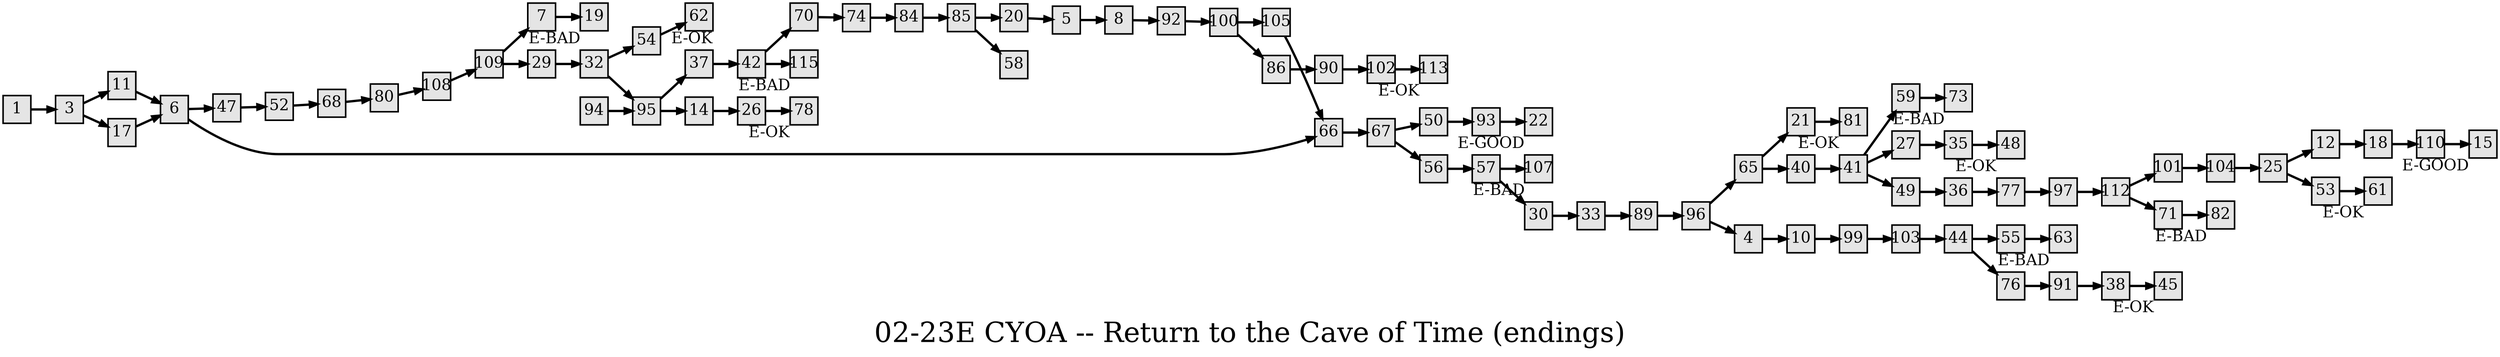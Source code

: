 digraph g{
  graph [ label="02-23E CYOA -- Return to the Cave of Time (endings)" rankdir=LR, ordering=out, fontsize=36, nodesep="0.35", ranksep="0.45"];
  node  [shape=rect, penwidth=2, fontsize=20, style=filled, fillcolor=grey90, margin="0,0", labelfloat=true, regular=true, fixedsize=true];
  edge  [labelfloat=true, penwidth=3, fontsize=12];
  // ---;
  // group  : Katz;
  // id     : 02-23;
  // gbid   : 521;
  // series : CYOA;
  // title  : Return to the Cave of Time;
  // author : Edward Packard;
  // credit:;
  // - name : Ryan Leach;
  // role : encoder;
  // date : 2017-09-01;
  // - name : Jeremy Douglass;
  // role : editor;
  // date : 2017-10-19;
  // render:;
  // - name   : ?;
  // styles : ?;
  // engine : dot;
  // comment: >;
  
  // ---;
  
  // From | To | Label;
  
  1 -> 3;
  3 -> 11;	// see the beginning of time
  3 -> 17;	// see the end of time
  4 -> 10;
  5 -> 8;
  6 -> 47;	// choose the future
  6 -> 66;	// choose the past
  7 -> 19;
  8 -> 92;
  10 -> 99;
  11 -> 6;
  12 -> 18;
  14 -> 26;
  15	[ xlabel="E-GOOD" ];	// Tahiti
  17 -> 6;
  18 -> 110;
  19	[ xlabel="E-BAD" ];	// War
  20 -> 5;
  21 -> 81;
  22	[ xlabel="E-GOOD" ];	// Return home with caveman
  25 -> 12;	// escape through porthole and swim
  25 -> 53;	// stay on ship
  26 -> 78;
  27 -> 35;
  29 -> 32;
  30 -> 33;
  32 -> 54;	// shuttle to Alpha Alpha (advanced civ)
  32 -> 95;	// shuttle to Earth
  33 -> 89;
  35 -> 48;
  36 -> 77;
  37 -> 42;
  38 -> 45;
  40 -> 41;
  41 -> 59;	// walk south for warmth
  41 -> 27;	// stay in camp through winter
  41 -> 49;	// return to Cave of Time; take chances with giant cave bear
  42 -> 70;	// jump back into space capsule
  42 -> 115;	// watch what happens
  44 -> 55;	// (on Atlantic slave ship) try to free the slaves
  44 -> 76;	// try to talk to the captain
  45	[ xlabel="E-OK" ];	// Changed Captain's views on slavery but without changing history
  47 -> 52;
  48	[ xlabel="E-OK" ];	// Survive winter; promise of becoming chief
  49 -> 36;
  50 -> 93;
  52 -> 68;
  53 -> 61;
  54 -> 62;
  55 -> 63;
  56 -> 57;
  57 -> 107;	// risk eating mushrooms
  57 -> 30;	// don't risk it
  58;	// live forever as space commander
  59 -> 73;
  61	[ xlabel="E-OK" ];	// Simple life on remote island
  62	[ xlabel="E-OK" ];
  63	[ xlabel="E-BAD" ];	// Cast Overboard for trying to free the slaves (upheld principles (good), but died (bad))
  65 -> 21;	// keep moving
  65 -> 40;	// turn back
  66 -> 67;
  67 -> 50;	// climb up wall of cave
  67 -> 56;	// exit cave
  68 -> 80;
  70 -> 74;
  71 -> 82;
  73	[ xlabel="E-BAD" ];	// ravaged by wolves and saber-toothed tiger
  74 -> 84;
  76 -> 91;
  77 -> 97;
  78	[ xlabel="E-OK" ];	// safely land in Sintra (new Earth), but humans are now crickets
  80 -> 108;
  81	[ xlabel="E-OK" ];	// become shaman of the tribe
  82	[ xlabel="E-BAD" ];	// death at sea
  84 -> 85;
  85 -> 20;	// seek out the Cave of Time
  85 -> 58;	// stay in the distant future
  86 -> 90;
  89 -> 96;
  90 -> 102;
  91 -> 38;
  92 -> 100;
  93 -> 22;
  94 -> 95;
  95 -> 37;	// land on uninhabitable Earth c.2303
  95 -> 14;	// redirect to Sintra
  96 -> 65;	// go with tribe
  96 -> 4;	// go on raft
  97 -> 112;
  99 -> 103;
  100 -> 105;	// risk crossing to catch bus
  100 -> 86;	// do not risk
  101 -> 104;
  102 -> 113;
  103 -> 44;
  104 -> 25;
  105 -> 66;
  107	[ xlabel="E-BAD" ];	// death from poisonous mushrooms
  108 -> 109;
  109 -> 7;	// accept a life of perpetual pleasure
  109 -> 29;	// refuse
  110 -> 15;
  112 -> 101;	// join mutiny, risk hanging
  112 -> 71;	// join capt bligh, risk starving
  113	[ xlabel="E-OK" ];
  115	[ xlabel="E-BAD" ];	// strangled by wires
}

